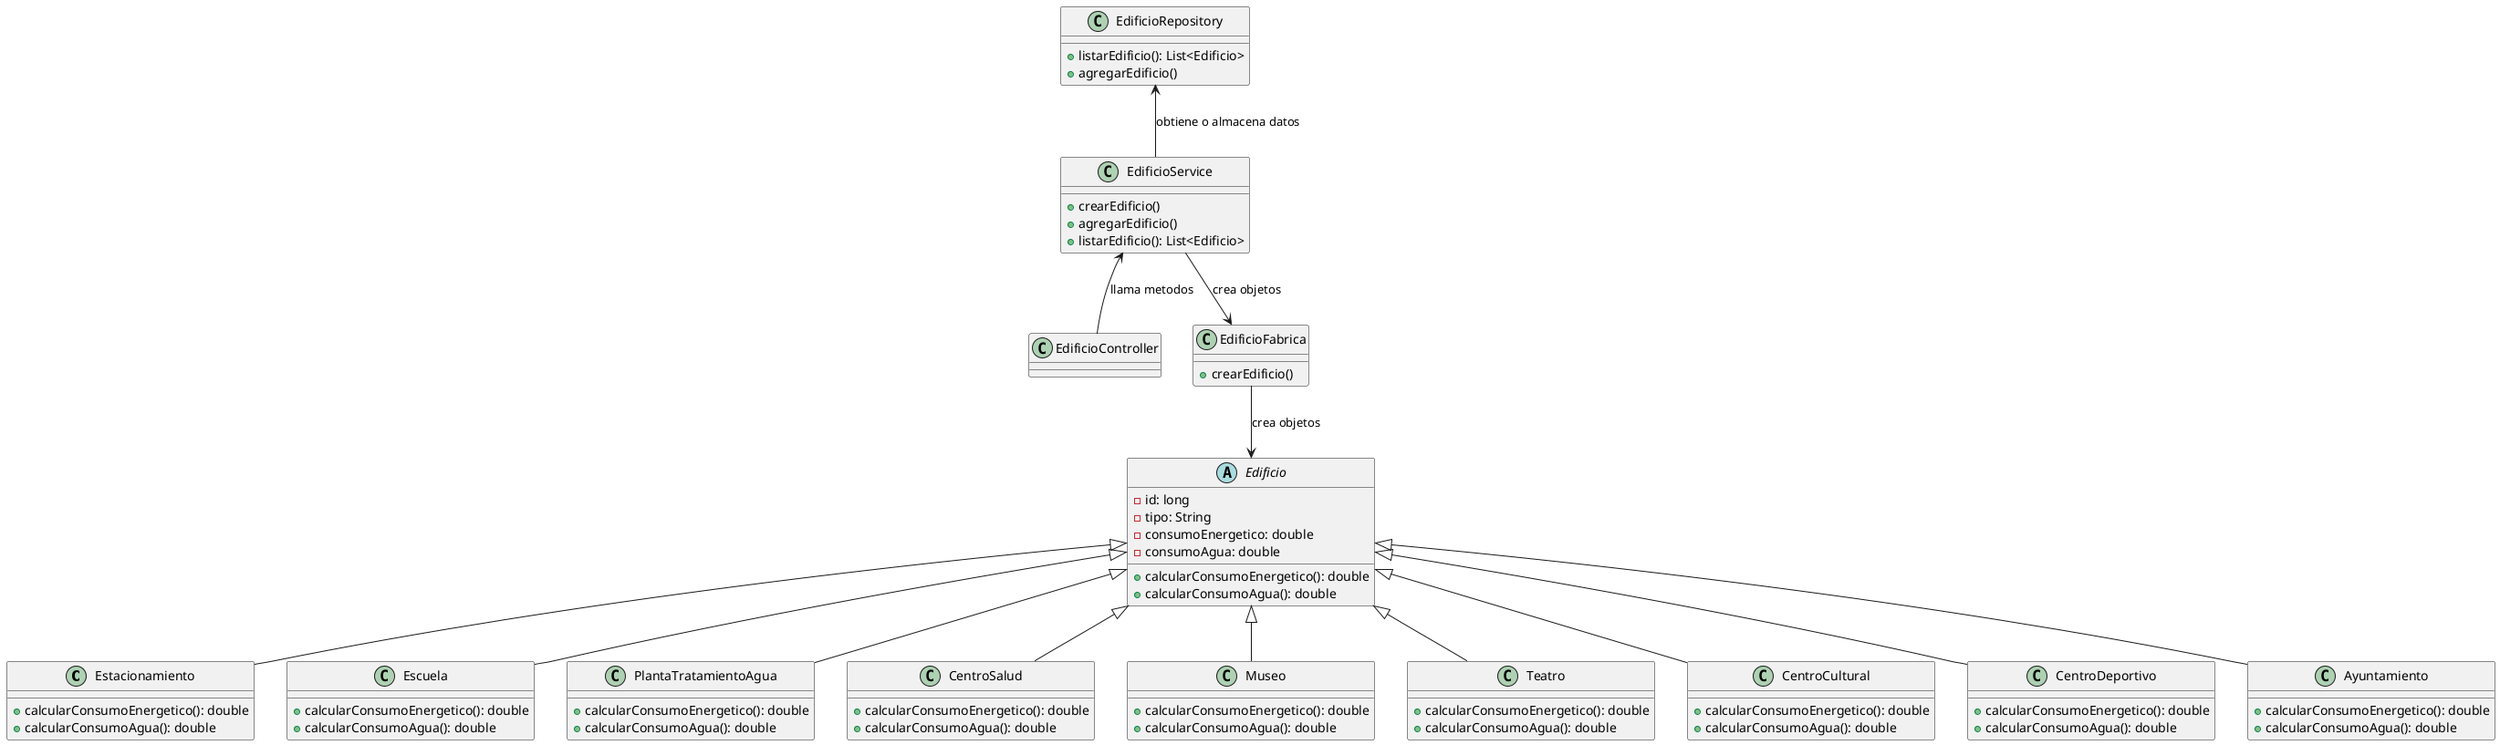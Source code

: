 @startuml
'https://plantuml.com/class-diagram

class Estacionamiento{
    +calcularConsumoEnergetico(): double
    +calcularConsumoAgua(): double
}
class Escuela{
     +calcularConsumoEnergetico(): double
     +calcularConsumoAgua(): double
}

class PlantaTratamientoAgua{
     +calcularConsumoEnergetico(): double
     +calcularConsumoAgua(): double
}
class CentroSalud{
     +calcularConsumoEnergetico(): double
     +calcularConsumoAgua(): double
}
class Museo{
     +calcularConsumoEnergetico(): double
     +calcularConsumoAgua(): double
}
class Teatro{
     +calcularConsumoEnergetico(): double
     +calcularConsumoAgua(): double
}
class CentroCultural{
     +calcularConsumoEnergetico(): double
     +calcularConsumoAgua(): double
}
class CentroDeportivo{
     +calcularConsumoEnergetico(): double
     +calcularConsumoAgua(): double
}
class Ayuntamiento{
     +calcularConsumoEnergetico(): double
     +calcularConsumoAgua(): double
}
abstract class Edificio{
    -id: long
    -tipo: String
    -consumoEnergetico: double
    -consumoAgua: double
    +calcularConsumoEnergetico(): double
    +calcularConsumoAgua(): double
}

class Estacionamiento extends Edificio
class Ayuntamiento extends Edificio
class Teatro extends Edificio
class CentroSalud extends Edificio
class CentroDeportivo extends Edificio
class CentroCultural extends Edificio
class Escuela extends Edificio
class Museo extends Edificio
class PlantaTratamientoAgua extends Edificio

class EdificioService{
    +crearEdificio()
    +agregarEdificio()
    +listarEdificio(): List<Edificio>
}
class EdificioRepository{
    +listarEdificio(): List<Edificio>
    +agregarEdificio()
}

class EdificioController{}
class EdificioFabrica{
    +crearEdificio()
}

EdificioRepository <-- EdificioService: obtiene o almacena datos
EdificioService <-- EdificioController: llama metodos
EdificioService --> EdificioFabrica: crea objetos
EdificioFabrica --> Edificio: crea objetos
@enduml